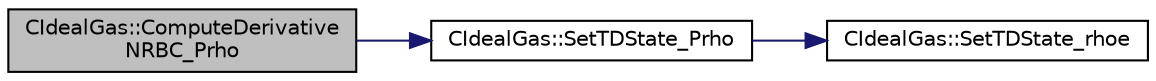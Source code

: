 digraph "CIdealGas::ComputeDerivativeNRBC_Prho"
{
 // LATEX_PDF_SIZE
  edge [fontname="Helvetica",fontsize="10",labelfontname="Helvetica",labelfontsize="10"];
  node [fontname="Helvetica",fontsize="10",shape=record];
  rankdir="LR";
  Node1 [label="CIdealGas::ComputeDerivative\lNRBC_Prho",height=0.2,width=0.4,color="black", fillcolor="grey75", style="filled", fontcolor="black",tooltip="compute some derivatives of enthalpy and entropy needed for subsonic inflow BC"];
  Node1 -> Node2 [color="midnightblue",fontsize="10",style="solid",fontname="Helvetica"];
  Node2 [label="CIdealGas::SetTDState_Prho",height=0.2,width=0.4,color="black", fillcolor="white", style="filled",URL="$classCIdealGas.html#aa4a603500aaa17a6a560cf81d68b37c4",tooltip="Set the Dimensionless State using Pressure and Density."];
  Node2 -> Node3 [color="midnightblue",fontsize="10",style="solid",fontname="Helvetica"];
  Node3 [label="CIdealGas::SetTDState_rhoe",height=0.2,width=0.4,color="black", fillcolor="white", style="filled",URL="$classCIdealGas.html#a5e7a50a3b8dc1e283695e702b82dac79",tooltip="Set the Dimensionless State using Density and Internal Energy."];
}
